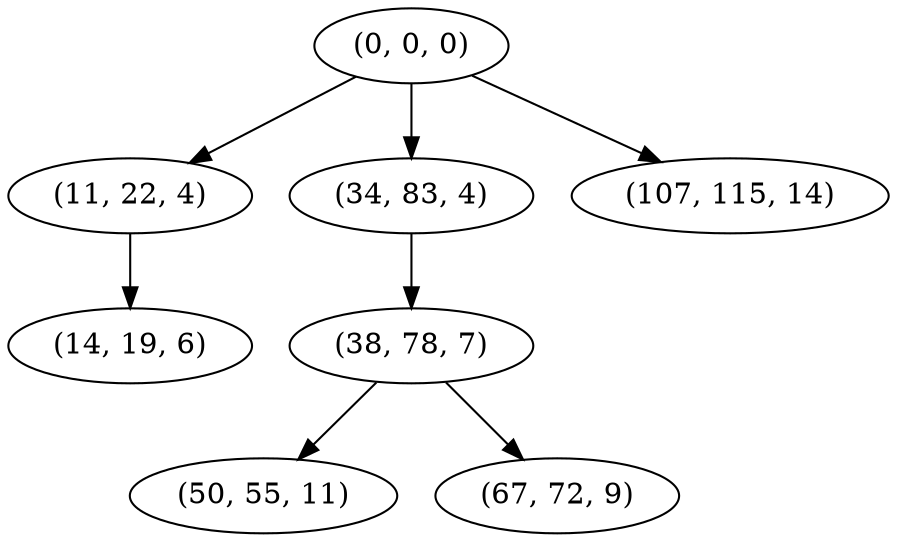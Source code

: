 digraph tree {
    "(0, 0, 0)";
    "(11, 22, 4)";
    "(14, 19, 6)";
    "(34, 83, 4)";
    "(38, 78, 7)";
    "(50, 55, 11)";
    "(67, 72, 9)";
    "(107, 115, 14)";
    "(0, 0, 0)" -> "(11, 22, 4)";
    "(0, 0, 0)" -> "(34, 83, 4)";
    "(0, 0, 0)" -> "(107, 115, 14)";
    "(11, 22, 4)" -> "(14, 19, 6)";
    "(34, 83, 4)" -> "(38, 78, 7)";
    "(38, 78, 7)" -> "(50, 55, 11)";
    "(38, 78, 7)" -> "(67, 72, 9)";
}

